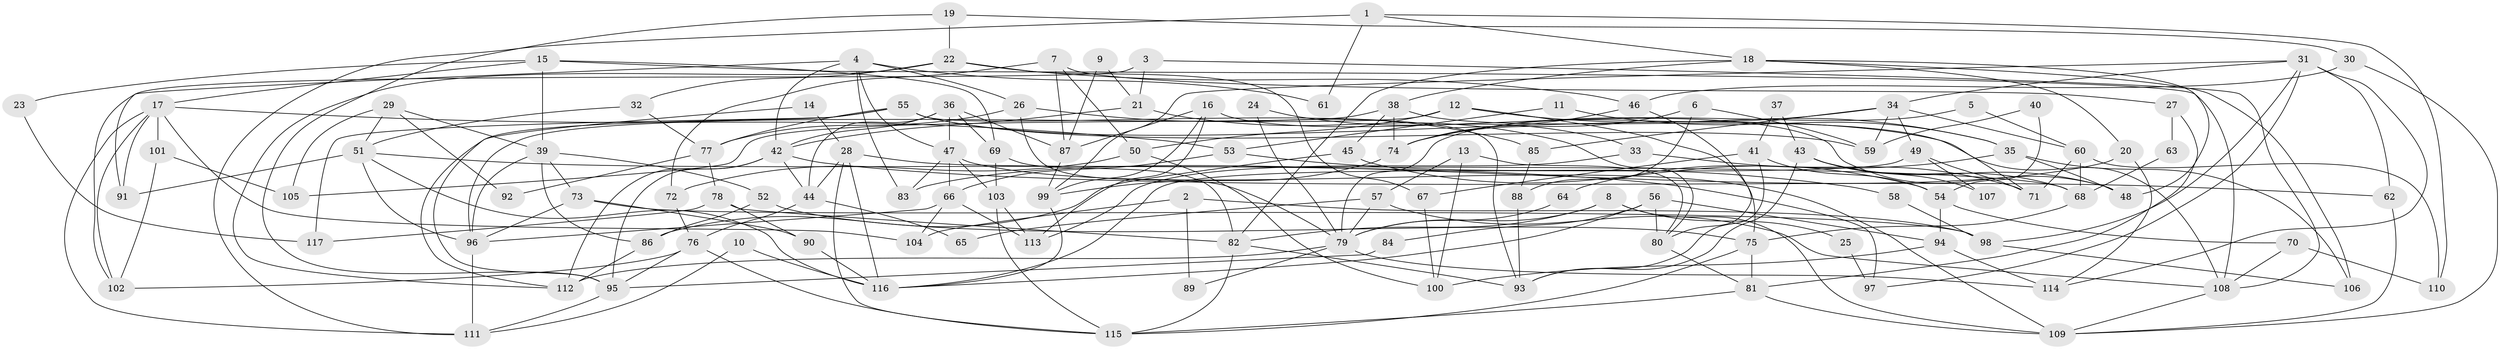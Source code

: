 // Generated by graph-tools (version 1.1) at 2025/15/03/09/25 04:15:04]
// undirected, 117 vertices, 234 edges
graph export_dot {
graph [start="1"]
  node [color=gray90,style=filled];
  1;
  2;
  3;
  4;
  5;
  6;
  7;
  8;
  9;
  10;
  11;
  12;
  13;
  14;
  15;
  16;
  17;
  18;
  19;
  20;
  21;
  22;
  23;
  24;
  25;
  26;
  27;
  28;
  29;
  30;
  31;
  32;
  33;
  34;
  35;
  36;
  37;
  38;
  39;
  40;
  41;
  42;
  43;
  44;
  45;
  46;
  47;
  48;
  49;
  50;
  51;
  52;
  53;
  54;
  55;
  56;
  57;
  58;
  59;
  60;
  61;
  62;
  63;
  64;
  65;
  66;
  67;
  68;
  69;
  70;
  71;
  72;
  73;
  74;
  75;
  76;
  77;
  78;
  79;
  80;
  81;
  82;
  83;
  84;
  85;
  86;
  87;
  88;
  89;
  90;
  91;
  92;
  93;
  94;
  95;
  96;
  97;
  98;
  99;
  100;
  101;
  102;
  103;
  104;
  105;
  106;
  107;
  108;
  109;
  110;
  111;
  112;
  113;
  114;
  115;
  116;
  117;
  1 -- 18;
  1 -- 110;
  1 -- 61;
  1 -- 111;
  2 -- 104;
  2 -- 98;
  2 -- 89;
  3 -- 21;
  3 -- 102;
  3 -- 108;
  4 -- 42;
  4 -- 47;
  4 -- 26;
  4 -- 61;
  4 -- 83;
  4 -- 91;
  5 -- 79;
  5 -- 60;
  6 -- 88;
  6 -- 59;
  6 -- 74;
  7 -- 87;
  7 -- 72;
  7 -- 27;
  7 -- 50;
  8 -- 109;
  8 -- 82;
  8 -- 25;
  8 -- 79;
  9 -- 87;
  9 -- 21;
  10 -- 116;
  10 -- 111;
  11 -- 53;
  11 -- 35;
  12 -- 50;
  12 -- 96;
  12 -- 35;
  12 -- 75;
  13 -- 80;
  13 -- 57;
  13 -- 100;
  14 -- 28;
  14 -- 95;
  15 -- 108;
  15 -- 39;
  15 -- 17;
  15 -- 23;
  15 -- 69;
  16 -- 113;
  16 -- 99;
  16 -- 48;
  16 -- 87;
  17 -- 111;
  17 -- 53;
  17 -- 91;
  17 -- 101;
  17 -- 102;
  17 -- 104;
  18 -- 20;
  18 -- 82;
  18 -- 38;
  18 -- 48;
  18 -- 106;
  19 -- 95;
  19 -- 30;
  19 -- 22;
  20 -- 114;
  20 -- 83;
  21 -- 42;
  21 -- 80;
  22 -- 46;
  22 -- 32;
  22 -- 67;
  22 -- 112;
  23 -- 117;
  24 -- 79;
  24 -- 33;
  25 -- 97;
  26 -- 77;
  26 -- 79;
  26 -- 85;
  27 -- 81;
  27 -- 63;
  28 -- 44;
  28 -- 116;
  28 -- 68;
  28 -- 115;
  29 -- 39;
  29 -- 51;
  29 -- 92;
  29 -- 105;
  30 -- 109;
  30 -- 46;
  31 -- 34;
  31 -- 99;
  31 -- 62;
  31 -- 97;
  31 -- 98;
  31 -- 114;
  32 -- 51;
  32 -- 77;
  33 -- 113;
  33 -- 71;
  34 -- 74;
  34 -- 49;
  34 -- 59;
  34 -- 60;
  34 -- 85;
  35 -- 48;
  35 -- 64;
  35 -- 106;
  36 -- 47;
  36 -- 69;
  36 -- 42;
  36 -- 44;
  36 -- 87;
  37 -- 43;
  37 -- 41;
  38 -- 105;
  38 -- 45;
  38 -- 71;
  38 -- 74;
  39 -- 96;
  39 -- 52;
  39 -- 73;
  39 -- 86;
  40 -- 59;
  40 -- 54;
  41 -- 67;
  41 -- 93;
  41 -- 54;
  42 -- 112;
  42 -- 44;
  42 -- 62;
  42 -- 95;
  43 -- 48;
  43 -- 68;
  43 -- 93;
  43 -- 107;
  44 -- 65;
  44 -- 76;
  45 -- 86;
  45 -- 54;
  46 -- 74;
  46 -- 80;
  47 -- 109;
  47 -- 103;
  47 -- 66;
  47 -- 83;
  49 -- 116;
  49 -- 71;
  49 -- 107;
  50 -- 100;
  50 -- 72;
  51 -- 91;
  51 -- 96;
  51 -- 97;
  51 -- 116;
  52 -- 86;
  52 -- 75;
  53 -- 66;
  53 -- 58;
  54 -- 70;
  54 -- 94;
  55 -- 77;
  55 -- 112;
  55 -- 59;
  55 -- 93;
  55 -- 108;
  55 -- 117;
  56 -- 116;
  56 -- 94;
  56 -- 80;
  56 -- 84;
  57 -- 108;
  57 -- 79;
  57 -- 65;
  58 -- 98;
  60 -- 68;
  60 -- 71;
  60 -- 110;
  62 -- 109;
  63 -- 68;
  64 -- 79;
  66 -- 96;
  66 -- 104;
  66 -- 113;
  67 -- 100;
  68 -- 75;
  69 -- 82;
  69 -- 103;
  70 -- 108;
  70 -- 110;
  72 -- 76;
  73 -- 98;
  73 -- 90;
  73 -- 96;
  74 -- 99;
  75 -- 81;
  75 -- 115;
  76 -- 115;
  76 -- 95;
  76 -- 102;
  77 -- 78;
  77 -- 92;
  78 -- 90;
  78 -- 82;
  78 -- 117;
  79 -- 89;
  79 -- 112;
  79 -- 114;
  80 -- 81;
  81 -- 109;
  81 -- 115;
  82 -- 115;
  82 -- 93;
  84 -- 95;
  85 -- 88;
  86 -- 112;
  87 -- 99;
  88 -- 93;
  90 -- 116;
  94 -- 114;
  94 -- 100;
  95 -- 111;
  96 -- 111;
  98 -- 106;
  99 -- 116;
  101 -- 102;
  101 -- 105;
  103 -- 115;
  103 -- 113;
  108 -- 109;
}
